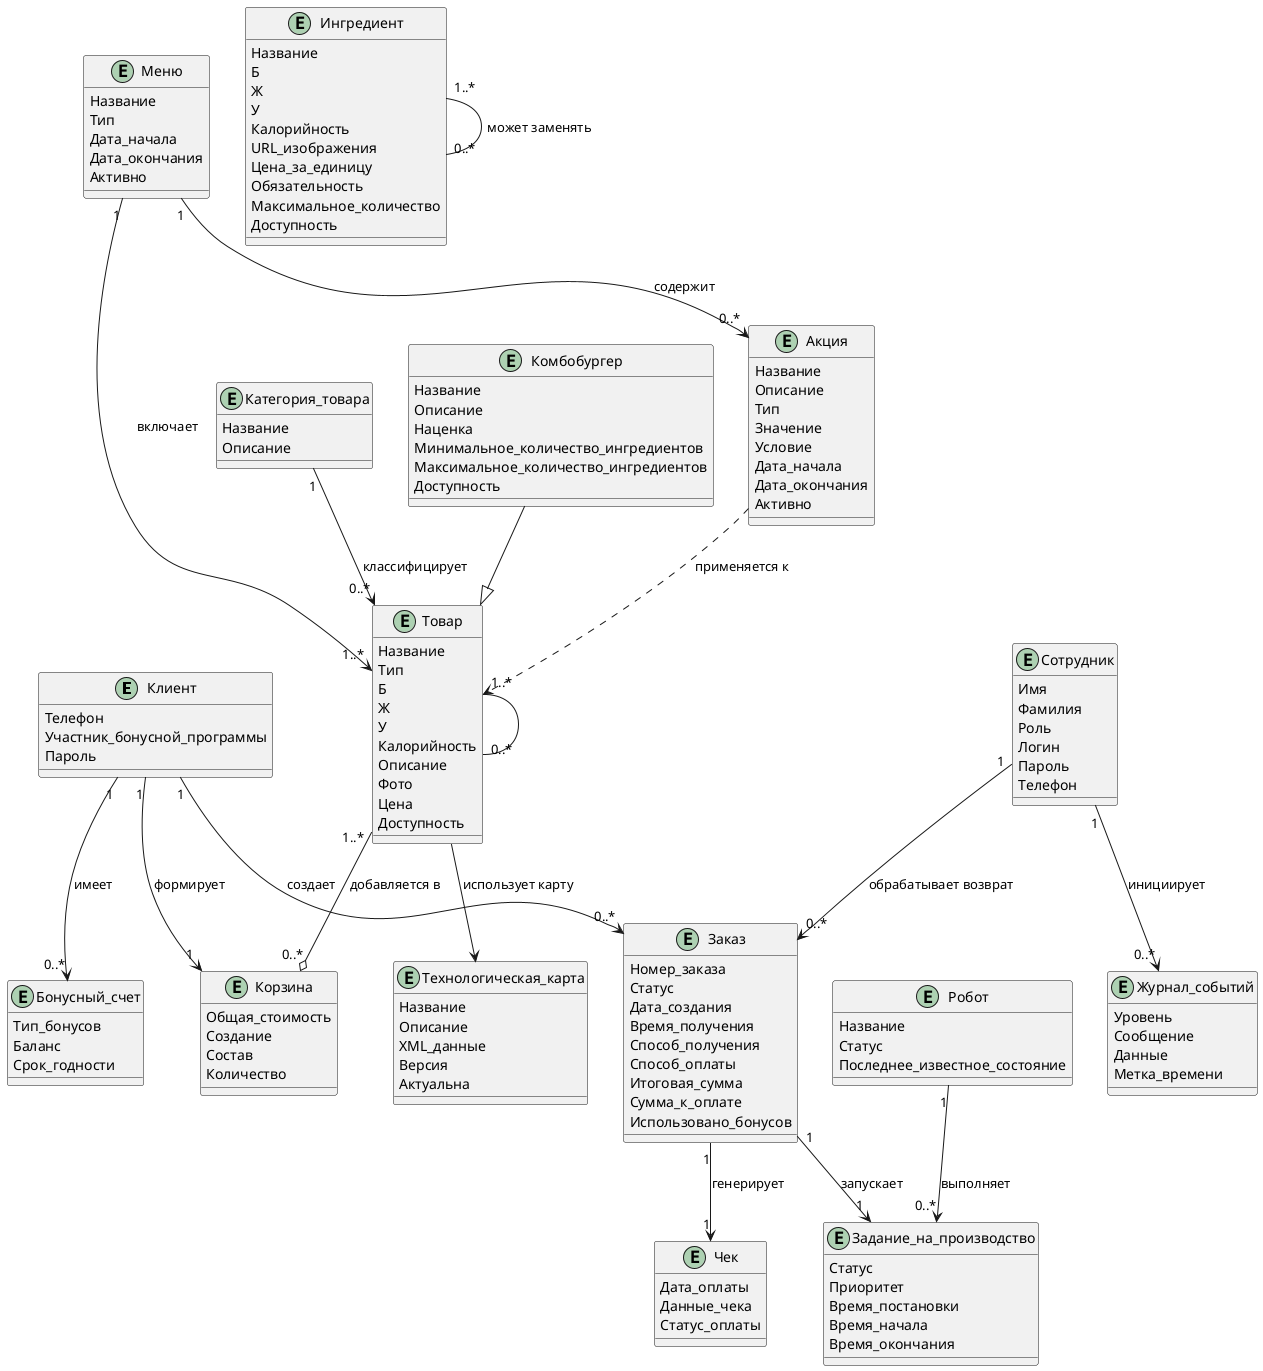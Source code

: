 @startuml Модель предметной области

Entity Клиент
{
Телефон
Участник_бонусной_программы
Пароль
}

Entity Бонусный_счет
{
Тип_бонусов
Баланс
Срок_годности
}

Entity Меню {
Название
Тип
Дата_начала
Дата_окончания
Активно
}

Entity Категория_товара {
Название
Описание
}

Entity Товар {
Название
Тип
Б
Ж
У
Калорийность
Описание
Фото
Цена
Доступность
}

Entity Технологическая_карта {
Название
Описание
XML_данные
Версия
Актуальна
}

Entity Ингредиент {
Название
Б
Ж
У
Калорийность
URL_изображения
Цена_за_единицу
Обязательность
Максимальное_количество
Доступность
}

Entity Комбобургер {
Название
Описание
Наценка
Минимальное_количество_ингредиентов
Максимальное_количество_ингредиентов
Доступность
}

Entity Корзина {
Общая_стоимость
Создание
Состав
Количество
}

Entity Заказ {
Номер_заказа
Статус
Дата_создания
Время_получения
Способ_получения
Способ_оплаты
Итоговая_сумма
Сумма_к_оплате
Использовано_бонусов
}

Entity Чек {
Дата_оплаты
Данные_чека
Статус_оплаты
}

Entity Акция {
Название
Описание
Тип
Значение
Условие
Дата_начала
Дата_окончания
Активно
}

Entity Робот {
Название
Статус
Последнее_известное_состояние
}

Entity Задание_на_производство {
Статус
Приоритет
Время_постановки
Время_начала
Время_окончания
}

Entity Сотрудник {
Имя
Фамилия
Роль
Логин
Пароль
Телефон
}

Entity Журнал_событий {
Уровень
Сообщение
Данные
Метка_времени
}

' Связи
Клиент "1" --> "0..*" Бонусный_счет : имеет 
Клиент "1" --> "1" Корзина : формирует 
Клиент "1" --> "0..*" Заказ : создает 

Меню "1" --> "1..*" Товар : включает 
Меню "1" --> "0..*" Акция : содержит
Категория_товара "1" --> "0..*" Товар : классифицирует 

Заказ "1" --> "1" Чек : генерирует 

Комбобургер --|> Товар

Товар "1..*" -- "0..*" Товар
Товар "1..*" --o "0..*" Корзина : добавляется в
Ингредиент "1..*" -- "0..*" Ингредиент : может заменять

Товар --> Технологическая_карта : использует карту

Заказ "1" --> "1" Задание_на_производство : запускает
Робот "1" --> "0..*" Задание_на_производство : выполняет

Сотрудник "1" --> "0..*" Заказ : обрабатывает возврат
Сотрудник "1" --> "0..*" Журнал_событий : инициирует

Акция ..> Товар : применяется к

@enduml